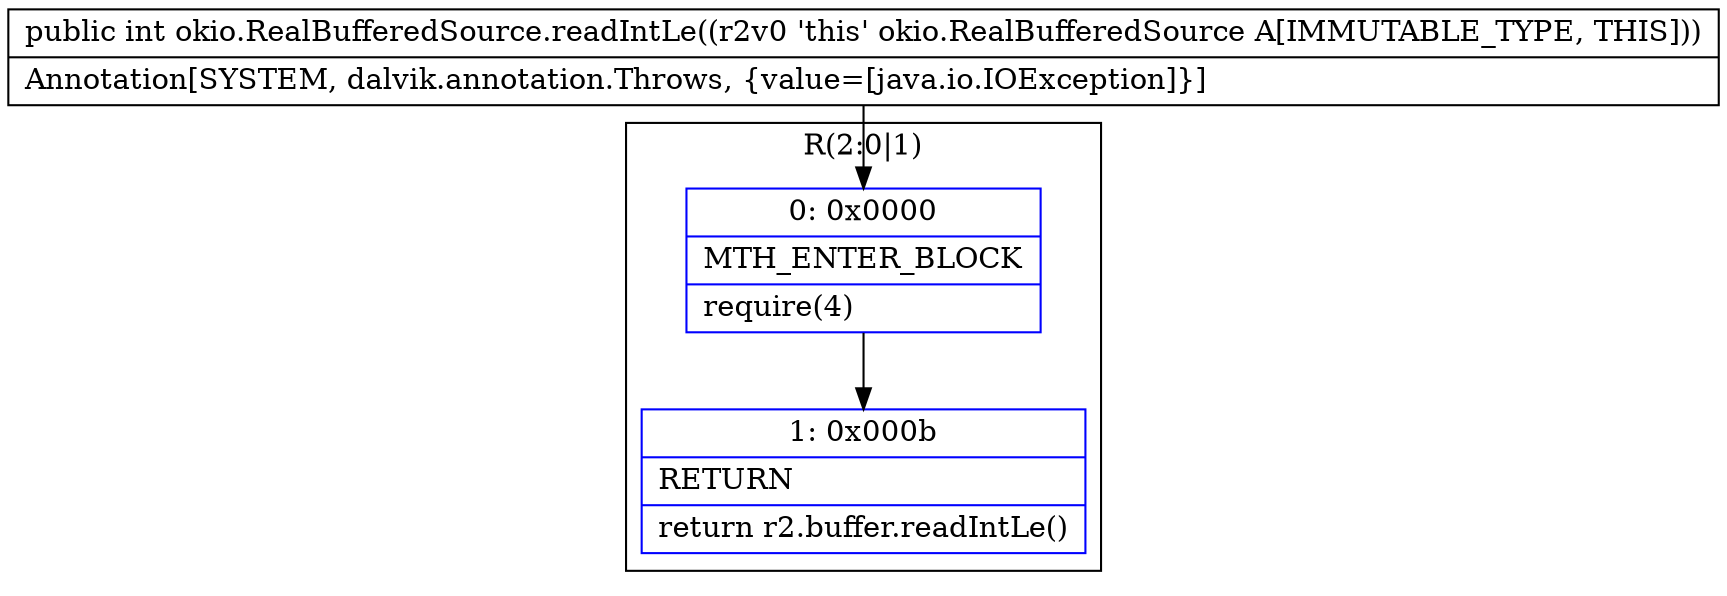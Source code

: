 digraph "CFG forokio.RealBufferedSource.readIntLe()I" {
subgraph cluster_Region_2134079468 {
label = "R(2:0|1)";
node [shape=record,color=blue];
Node_0 [shape=record,label="{0\:\ 0x0000|MTH_ENTER_BLOCK\l|require(4)\l}"];
Node_1 [shape=record,label="{1\:\ 0x000b|RETURN\l|return r2.buffer.readIntLe()\l}"];
}
MethodNode[shape=record,label="{public int okio.RealBufferedSource.readIntLe((r2v0 'this' okio.RealBufferedSource A[IMMUTABLE_TYPE, THIS]))  | Annotation[SYSTEM, dalvik.annotation.Throws, \{value=[java.io.IOException]\}]\l}"];
MethodNode -> Node_0;
Node_0 -> Node_1;
}

